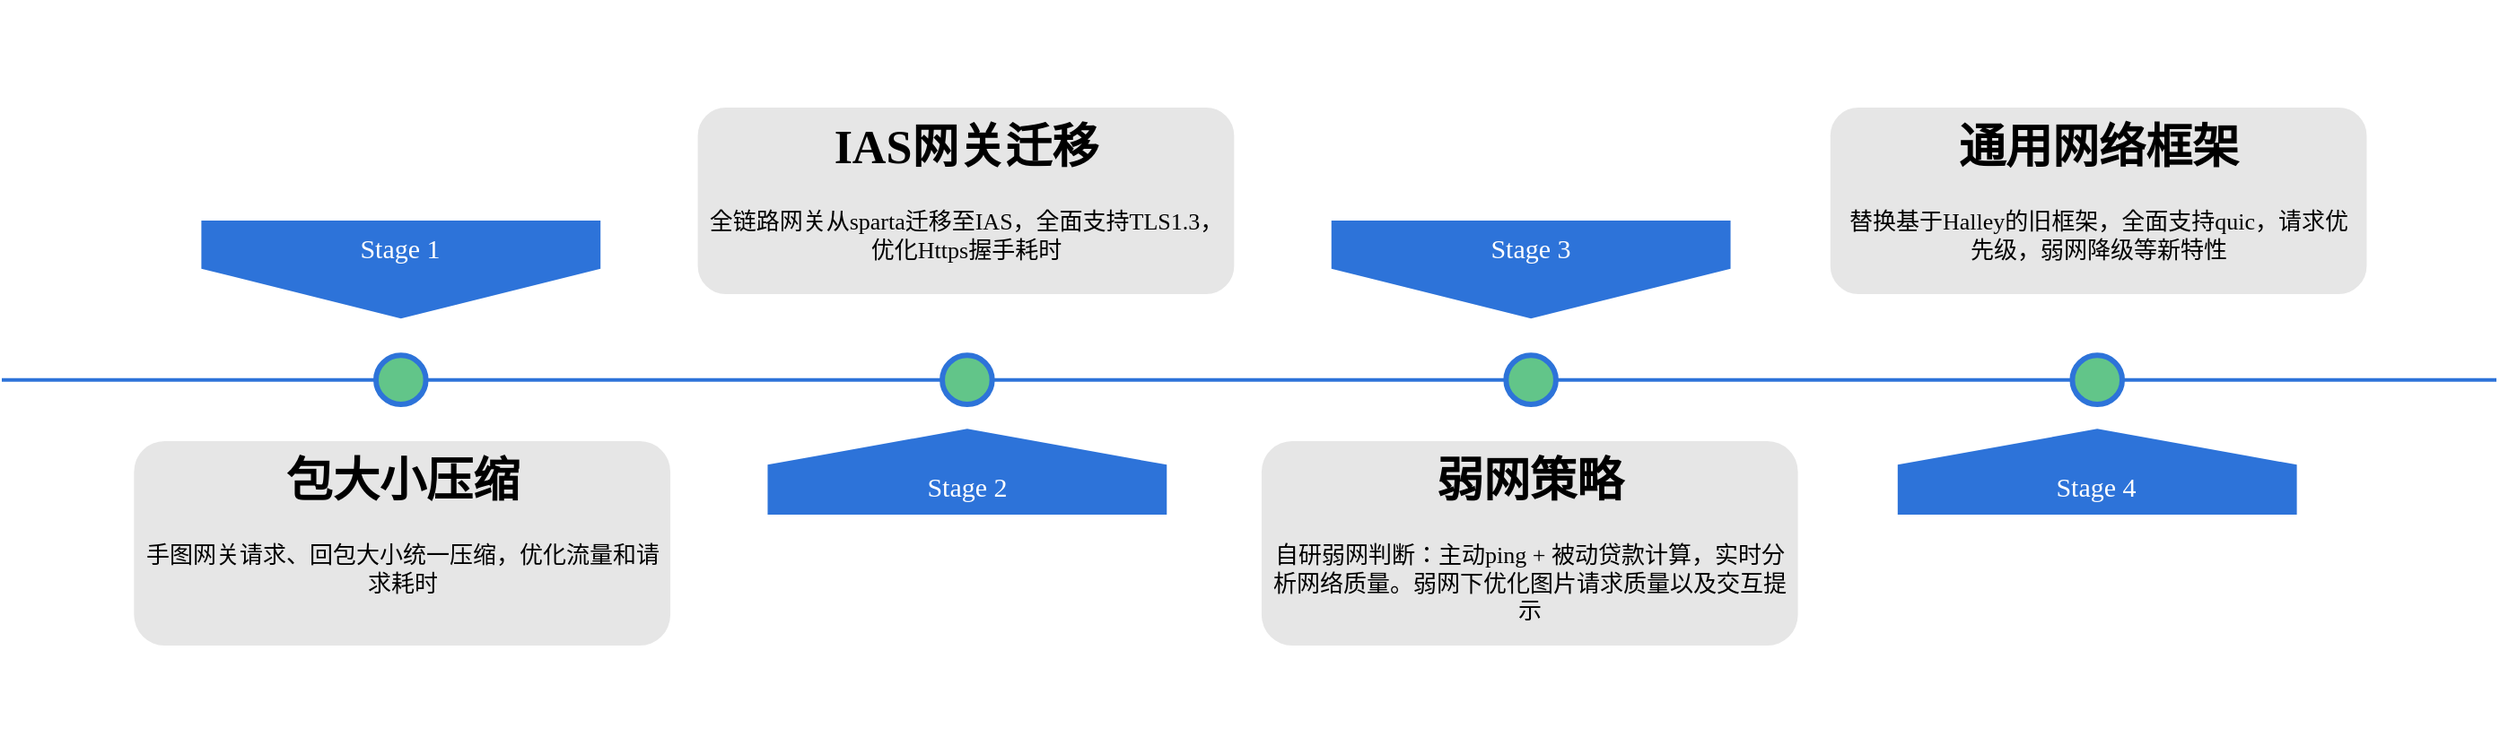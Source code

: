 <mxfile version="15.9.1" type="github">
  <diagram name="Page-1" id="82e54ff1-d628-8f03-85c4-9753963a91cd">
    <mxGraphModel dx="1395" dy="802" grid="1" gridSize="10" guides="1" tooltips="1" connect="1" arrows="1" fold="1" page="1" pageScale="1" pageWidth="1100" pageHeight="850" background="none" math="0" shadow="0">
      <root>
        <mxCell id="0" />
        <mxCell id="1" parent="0" />
        <mxCell id="64H84My8fUtrJJSRDArQ-1" value="" style="group" vertex="1" connectable="0" parent="1">
          <mxGeometry x="40" y="250" width="1390" height="410" as="geometry" />
        </mxCell>
        <mxCell id="4ec97bd9e5d20128-1" value="" style="line;strokeWidth=2;html=1;fillColor=none;fontSize=28;fontColor=#004D99;strokeColor=#2D73D9;fontFamily=腾讯体;" parent="64H84My8fUtrJJSRDArQ-1" vertex="1">
          <mxGeometry y="205" width="1390" height="13.667" as="geometry" />
        </mxCell>
        <mxCell id="4ec97bd9e5d20128-5" value="Stage 1" style="shape=offPageConnector;whiteSpace=wrap;html=1;fillColor=#2D73D9;fontSize=15;fontColor=#FFFFFF;size=0.509;verticalAlign=top;strokeColor=none;fontFamily=腾讯体;" parent="64H84My8fUtrJJSRDArQ-1" vertex="1">
          <mxGeometry x="111.2" y="123" width="222.4" height="54.667" as="geometry" />
        </mxCell>
        <mxCell id="4ec97bd9e5d20128-6" value="&lt;span&gt;Stage 3&lt;/span&gt;" style="shape=offPageConnector;whiteSpace=wrap;html=1;fillColor=#2D73D9;fontSize=15;fontColor=#FFFFFF;size=0.509;verticalAlign=top;strokeColor=none;fontFamily=腾讯体;" parent="64H84My8fUtrJJSRDArQ-1" vertex="1">
          <mxGeometry x="740.87" y="123" width="222.4" height="54.667" as="geometry" />
        </mxCell>
        <mxCell id="4ec97bd9e5d20128-7" value="&lt;span&gt;Stage 2&lt;/span&gt;" style="shape=offPageConnector;whiteSpace=wrap;html=1;fillColor=#2D73D9;fontSize=15;fontColor=#FFFFFF;size=0.418;flipV=1;verticalAlign=bottom;strokeColor=none;spacingBottom=4;fontFamily=腾讯体;" parent="64H84My8fUtrJJSRDArQ-1" vertex="1">
          <mxGeometry x="426.73" y="239.167" width="222.4" height="47.833" as="geometry" />
        </mxCell>
        <mxCell id="4ec97bd9e5d20128-8" value="&lt;span&gt;Stage 4&lt;/span&gt;" style="shape=offPageConnector;whiteSpace=wrap;html=1;fillColor=#2D73D9;fontSize=15;fontColor=#FFFFFF;size=0.418;flipV=1;verticalAlign=bottom;strokeColor=none;spacingBottom=4;fontFamily=腾讯体;" parent="64H84My8fUtrJJSRDArQ-1" vertex="1">
          <mxGeometry x="1056.4" y="239.167" width="222.4" height="47.833" as="geometry" />
        </mxCell>
        <mxCell id="4ec97bd9e5d20128-9" value="" style="ellipse;whiteSpace=wrap;html=1;fillColor=#62C589;fontSize=28;fontColor=#004D99;strokeWidth=3;strokeColor=#2D73D9;fontFamily=腾讯体;" parent="64H84My8fUtrJJSRDArQ-1" vertex="1">
          <mxGeometry x="208.5" y="198.167" width="27.8" height="27.333" as="geometry" />
        </mxCell>
        <mxCell id="4ec97bd9e5d20128-10" value="" style="ellipse;whiteSpace=wrap;html=1;fillColor=#62C589;fontSize=28;fontColor=#004D99;strokeWidth=3;strokeColor=#2D73D9;fontFamily=腾讯体;" parent="64H84My8fUtrJJSRDArQ-1" vertex="1">
          <mxGeometry x="524.03" y="198.167" width="27.8" height="27.333" as="geometry" />
        </mxCell>
        <mxCell id="4ec97bd9e5d20128-11" value="" style="ellipse;whiteSpace=wrap;html=1;fillColor=#62C589;fontSize=28;fontColor=#004D99;strokeWidth=3;strokeColor=#2D73D9;fontFamily=腾讯体;" parent="64H84My8fUtrJJSRDArQ-1" vertex="1">
          <mxGeometry x="838.17" y="198.167" width="27.8" height="27.333" as="geometry" />
        </mxCell>
        <mxCell id="4ec97bd9e5d20128-13" value="" style="ellipse;whiteSpace=wrap;html=1;fillColor=#62C589;fontSize=28;fontColor=#004D99;strokeWidth=3;strokeColor=#2D73D9;fontFamily=腾讯体;" parent="64H84My8fUtrJJSRDArQ-1" vertex="1">
          <mxGeometry x="1153.7" y="198.167" width="27.8" height="27.333" as="geometry" />
        </mxCell>
        <mxCell id="4ec97bd9e5d20128-14" value="&lt;h1&gt;包大小压缩&lt;/h1&gt;&lt;p&gt;手图网关请求、回包大小统一压缩，优化流量和请求耗时&lt;/p&gt;" style="text;html=1;spacing=5;spacingTop=-20;whiteSpace=wrap;overflow=hidden;strokeColor=none;strokeWidth=3;fillColor=#E6E6E6;fontSize=13;fontColor=#000000;align=center;rounded=1;fontFamily=腾讯体;" parent="64H84My8fUtrJJSRDArQ-1" vertex="1">
          <mxGeometry x="73.67" y="246" width="298.85" height="114" as="geometry" />
        </mxCell>
        <mxCell id="4ec97bd9e5d20128-16" value="&lt;h1&gt;IAS网关迁移&lt;/h1&gt;&lt;p&gt;全链路网关从sparta迁移至IAS，全面支持TLS1.3，优化Https握手耗时&lt;/p&gt;" style="text;html=1;spacing=5;spacingTop=-20;whiteSpace=wrap;overflow=hidden;strokeColor=none;strokeWidth=3;fillColor=#E6E6E6;fontSize=13;fontColor=#000000;align=center;rounded=1;fontFamily=腾讯体;" parent="64H84My8fUtrJJSRDArQ-1" vertex="1">
          <mxGeometry x="387.81" y="60" width="298.85" height="104" as="geometry" />
        </mxCell>
        <mxCell id="4ec97bd9e5d20128-17" value="&lt;h1&gt;弱网策略&lt;/h1&gt;&lt;p&gt;自研弱网判断：主动ping + 被动贷款计算，实时分析网络质量。弱网下优化图片请求质量以及交互提示&lt;/p&gt;" style="text;html=1;spacing=5;spacingTop=-20;whiteSpace=wrap;overflow=hidden;strokeColor=none;strokeWidth=3;fillColor=#E6E6E6;fontSize=13;fontColor=#000000;align=center;rounded=1;fontFamily=腾讯体;" parent="64H84My8fUtrJJSRDArQ-1" vertex="1">
          <mxGeometry x="701.95" y="246" width="298.85" height="114" as="geometry" />
        </mxCell>
        <mxCell id="4ec97bd9e5d20128-18" value="&lt;h1&gt;通用网络框架&lt;/h1&gt;&lt;p&gt;替换基于Halley的旧框架，全面支持quic，请求优先级，弱网降级等新特性&lt;/p&gt;" style="text;html=1;spacing=5;spacingTop=-20;whiteSpace=wrap;overflow=hidden;strokeColor=none;strokeWidth=3;fillColor=#E6E6E6;fontSize=13;fontColor=#000000;align=center;rounded=1;fontFamily=腾讯体;" parent="64H84My8fUtrJJSRDArQ-1" vertex="1">
          <mxGeometry x="1018.87" y="60" width="298.85" height="104" as="geometry" />
        </mxCell>
      </root>
    </mxGraphModel>
  </diagram>
</mxfile>
